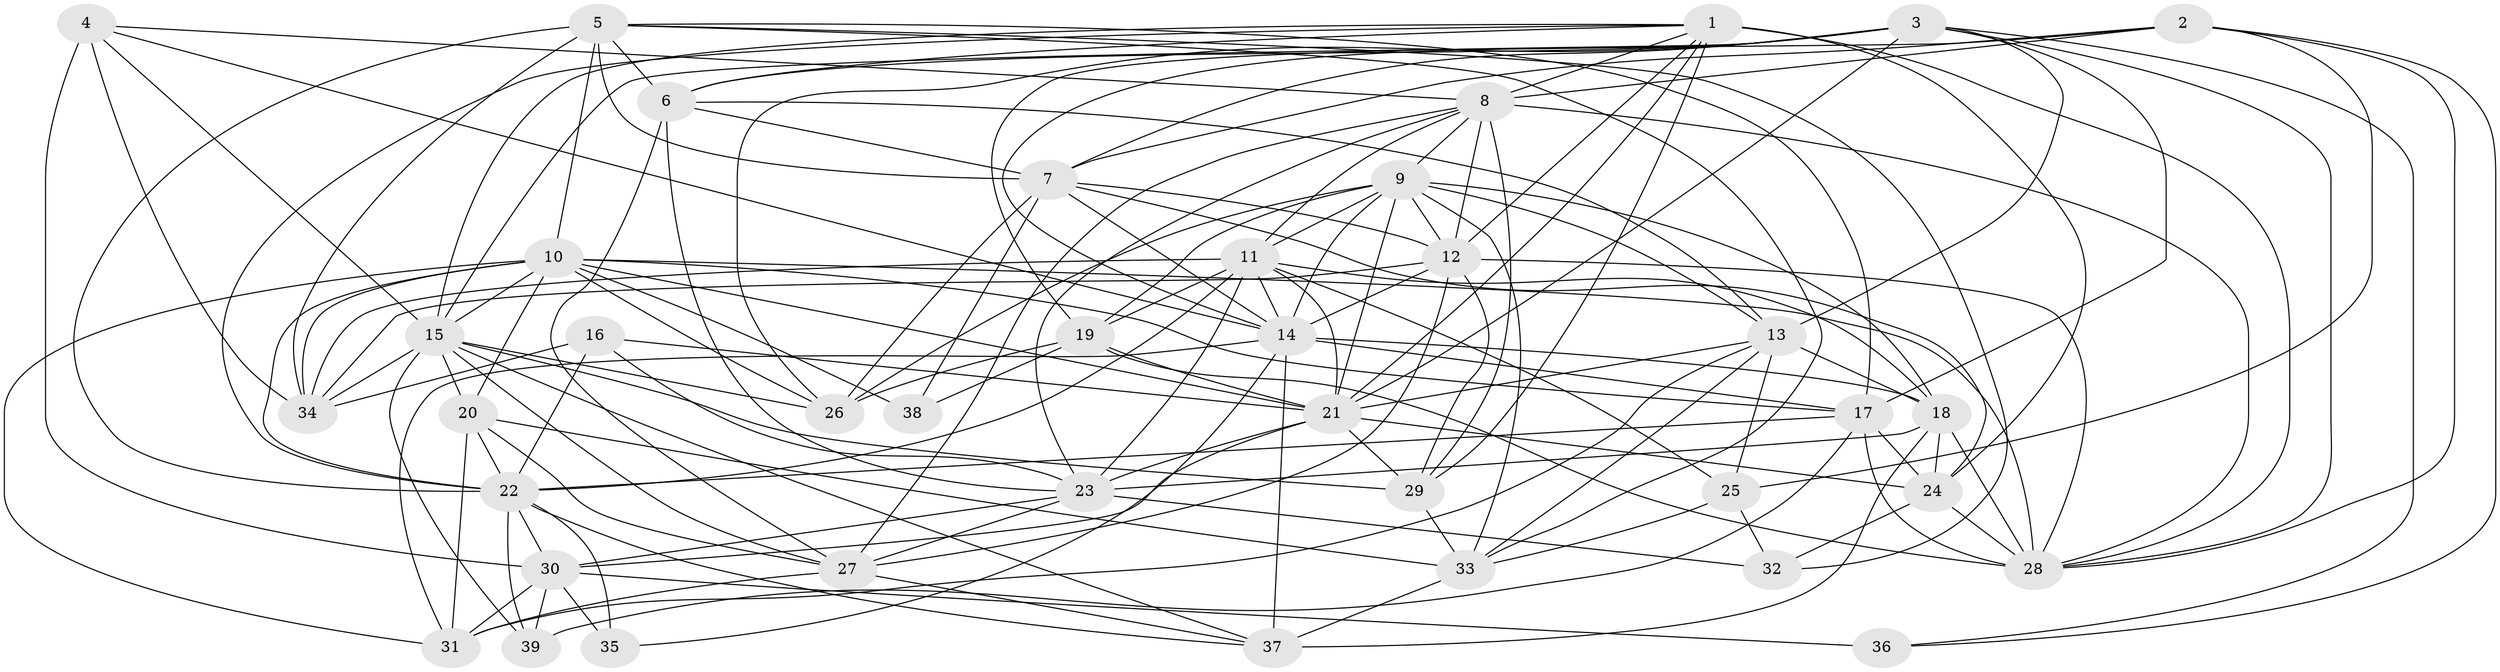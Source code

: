 // original degree distribution, {4: 1.0}
// Generated by graph-tools (version 1.1) at 2025/53/03/04/25 22:53:31]
// undirected, 39 vertices, 146 edges
graph export_dot {
  node [color=gray90,style=filled];
  1;
  2;
  3;
  4;
  5;
  6;
  7;
  8;
  9;
  10;
  11;
  12;
  13;
  14;
  15;
  16;
  17;
  18;
  19;
  20;
  21;
  22;
  23;
  24;
  25;
  26;
  27;
  28;
  29;
  30;
  31;
  32;
  33;
  34;
  35;
  36;
  37;
  38;
  39;
  1 -- 6 [weight=1.0];
  1 -- 8 [weight=1.0];
  1 -- 12 [weight=2.0];
  1 -- 15 [weight=1.0];
  1 -- 21 [weight=1.0];
  1 -- 22 [weight=1.0];
  1 -- 24 [weight=1.0];
  1 -- 28 [weight=1.0];
  1 -- 29 [weight=1.0];
  2 -- 7 [weight=1.0];
  2 -- 8 [weight=1.0];
  2 -- 15 [weight=1.0];
  2 -- 25 [weight=1.0];
  2 -- 28 [weight=1.0];
  2 -- 36 [weight=1.0];
  3 -- 6 [weight=1.0];
  3 -- 7 [weight=1.0];
  3 -- 13 [weight=1.0];
  3 -- 14 [weight=1.0];
  3 -- 17 [weight=1.0];
  3 -- 19 [weight=1.0];
  3 -- 21 [weight=1.0];
  3 -- 26 [weight=1.0];
  3 -- 28 [weight=1.0];
  3 -- 36 [weight=1.0];
  4 -- 8 [weight=1.0];
  4 -- 14 [weight=1.0];
  4 -- 15 [weight=1.0];
  4 -- 30 [weight=4.0];
  4 -- 34 [weight=1.0];
  5 -- 6 [weight=1.0];
  5 -- 7 [weight=1.0];
  5 -- 10 [weight=1.0];
  5 -- 17 [weight=1.0];
  5 -- 22 [weight=1.0];
  5 -- 32 [weight=1.0];
  5 -- 33 [weight=1.0];
  5 -- 34 [weight=1.0];
  6 -- 7 [weight=1.0];
  6 -- 13 [weight=1.0];
  6 -- 23 [weight=2.0];
  6 -- 27 [weight=1.0];
  7 -- 12 [weight=1.0];
  7 -- 14 [weight=1.0];
  7 -- 24 [weight=1.0];
  7 -- 26 [weight=1.0];
  7 -- 38 [weight=2.0];
  8 -- 9 [weight=1.0];
  8 -- 11 [weight=1.0];
  8 -- 12 [weight=1.0];
  8 -- 23 [weight=1.0];
  8 -- 27 [weight=1.0];
  8 -- 28 [weight=1.0];
  8 -- 29 [weight=1.0];
  9 -- 11 [weight=1.0];
  9 -- 12 [weight=1.0];
  9 -- 13 [weight=1.0];
  9 -- 14 [weight=1.0];
  9 -- 18 [weight=2.0];
  9 -- 19 [weight=2.0];
  9 -- 21 [weight=1.0];
  9 -- 26 [weight=1.0];
  9 -- 33 [weight=1.0];
  10 -- 15 [weight=1.0];
  10 -- 17 [weight=1.0];
  10 -- 20 [weight=1.0];
  10 -- 21 [weight=1.0];
  10 -- 22 [weight=1.0];
  10 -- 26 [weight=1.0];
  10 -- 28 [weight=2.0];
  10 -- 31 [weight=1.0];
  10 -- 34 [weight=1.0];
  10 -- 38 [weight=1.0];
  11 -- 14 [weight=1.0];
  11 -- 18 [weight=1.0];
  11 -- 19 [weight=1.0];
  11 -- 21 [weight=1.0];
  11 -- 22 [weight=1.0];
  11 -- 23 [weight=1.0];
  11 -- 25 [weight=1.0];
  11 -- 34 [weight=1.0];
  12 -- 14 [weight=1.0];
  12 -- 27 [weight=1.0];
  12 -- 28 [weight=1.0];
  12 -- 29 [weight=1.0];
  12 -- 34 [weight=1.0];
  13 -- 18 [weight=1.0];
  13 -- 21 [weight=1.0];
  13 -- 25 [weight=1.0];
  13 -- 31 [weight=1.0];
  13 -- 33 [weight=1.0];
  14 -- 17 [weight=1.0];
  14 -- 18 [weight=1.0];
  14 -- 31 [weight=1.0];
  14 -- 35 [weight=1.0];
  14 -- 37 [weight=2.0];
  15 -- 20 [weight=1.0];
  15 -- 26 [weight=1.0];
  15 -- 27 [weight=1.0];
  15 -- 29 [weight=1.0];
  15 -- 34 [weight=2.0];
  15 -- 37 [weight=1.0];
  15 -- 39 [weight=1.0];
  16 -- 21 [weight=1.0];
  16 -- 22 [weight=1.0];
  16 -- 23 [weight=1.0];
  16 -- 34 [weight=1.0];
  17 -- 22 [weight=1.0];
  17 -- 24 [weight=1.0];
  17 -- 28 [weight=1.0];
  17 -- 39 [weight=1.0];
  18 -- 23 [weight=1.0];
  18 -- 24 [weight=1.0];
  18 -- 28 [weight=1.0];
  18 -- 37 [weight=2.0];
  19 -- 21 [weight=1.0];
  19 -- 26 [weight=1.0];
  19 -- 28 [weight=1.0];
  19 -- 38 [weight=1.0];
  20 -- 22 [weight=1.0];
  20 -- 27 [weight=1.0];
  20 -- 31 [weight=1.0];
  20 -- 33 [weight=1.0];
  21 -- 23 [weight=1.0];
  21 -- 24 [weight=1.0];
  21 -- 29 [weight=1.0];
  21 -- 30 [weight=1.0];
  22 -- 30 [weight=1.0];
  22 -- 35 [weight=2.0];
  22 -- 37 [weight=1.0];
  22 -- 39 [weight=1.0];
  23 -- 27 [weight=1.0];
  23 -- 30 [weight=1.0];
  23 -- 32 [weight=1.0];
  24 -- 28 [weight=2.0];
  24 -- 32 [weight=1.0];
  25 -- 32 [weight=1.0];
  25 -- 33 [weight=2.0];
  27 -- 31 [weight=1.0];
  27 -- 37 [weight=1.0];
  29 -- 33 [weight=3.0];
  30 -- 31 [weight=1.0];
  30 -- 35 [weight=1.0];
  30 -- 36 [weight=2.0];
  30 -- 39 [weight=1.0];
  33 -- 37 [weight=1.0];
}
